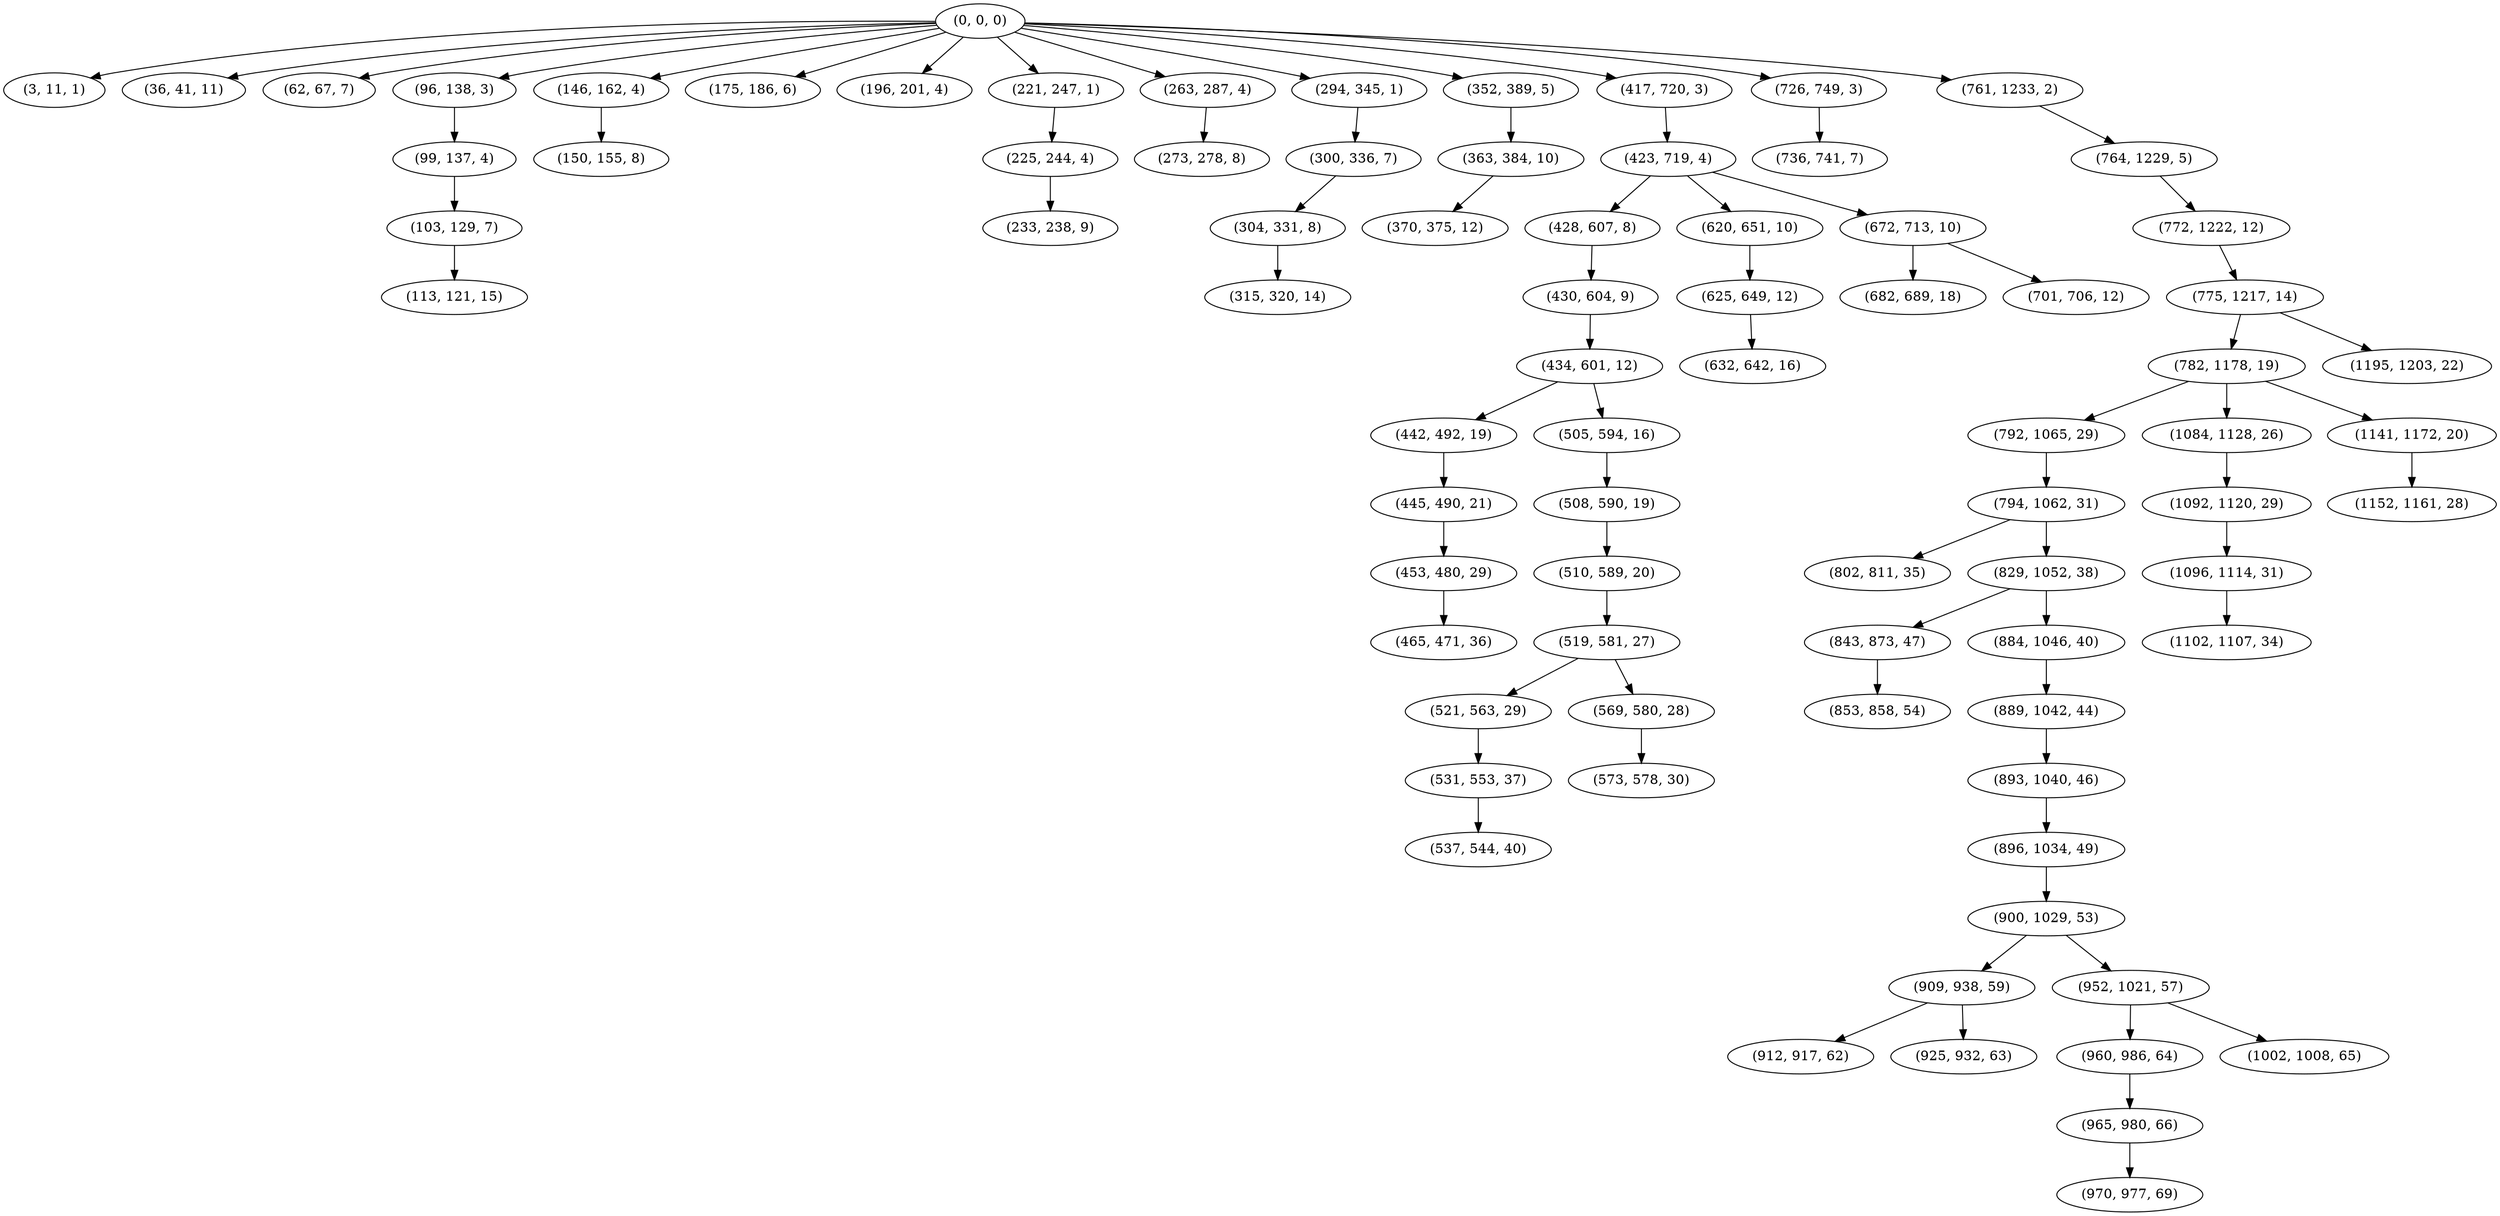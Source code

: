 digraph tree {
    "(0, 0, 0)";
    "(3, 11, 1)";
    "(36, 41, 11)";
    "(62, 67, 7)";
    "(96, 138, 3)";
    "(99, 137, 4)";
    "(103, 129, 7)";
    "(113, 121, 15)";
    "(146, 162, 4)";
    "(150, 155, 8)";
    "(175, 186, 6)";
    "(196, 201, 4)";
    "(221, 247, 1)";
    "(225, 244, 4)";
    "(233, 238, 9)";
    "(263, 287, 4)";
    "(273, 278, 8)";
    "(294, 345, 1)";
    "(300, 336, 7)";
    "(304, 331, 8)";
    "(315, 320, 14)";
    "(352, 389, 5)";
    "(363, 384, 10)";
    "(370, 375, 12)";
    "(417, 720, 3)";
    "(423, 719, 4)";
    "(428, 607, 8)";
    "(430, 604, 9)";
    "(434, 601, 12)";
    "(442, 492, 19)";
    "(445, 490, 21)";
    "(453, 480, 29)";
    "(465, 471, 36)";
    "(505, 594, 16)";
    "(508, 590, 19)";
    "(510, 589, 20)";
    "(519, 581, 27)";
    "(521, 563, 29)";
    "(531, 553, 37)";
    "(537, 544, 40)";
    "(569, 580, 28)";
    "(573, 578, 30)";
    "(620, 651, 10)";
    "(625, 649, 12)";
    "(632, 642, 16)";
    "(672, 713, 10)";
    "(682, 689, 18)";
    "(701, 706, 12)";
    "(726, 749, 3)";
    "(736, 741, 7)";
    "(761, 1233, 2)";
    "(764, 1229, 5)";
    "(772, 1222, 12)";
    "(775, 1217, 14)";
    "(782, 1178, 19)";
    "(792, 1065, 29)";
    "(794, 1062, 31)";
    "(802, 811, 35)";
    "(829, 1052, 38)";
    "(843, 873, 47)";
    "(853, 858, 54)";
    "(884, 1046, 40)";
    "(889, 1042, 44)";
    "(893, 1040, 46)";
    "(896, 1034, 49)";
    "(900, 1029, 53)";
    "(909, 938, 59)";
    "(912, 917, 62)";
    "(925, 932, 63)";
    "(952, 1021, 57)";
    "(960, 986, 64)";
    "(965, 980, 66)";
    "(970, 977, 69)";
    "(1002, 1008, 65)";
    "(1084, 1128, 26)";
    "(1092, 1120, 29)";
    "(1096, 1114, 31)";
    "(1102, 1107, 34)";
    "(1141, 1172, 20)";
    "(1152, 1161, 28)";
    "(1195, 1203, 22)";
    "(0, 0, 0)" -> "(3, 11, 1)";
    "(0, 0, 0)" -> "(36, 41, 11)";
    "(0, 0, 0)" -> "(62, 67, 7)";
    "(0, 0, 0)" -> "(96, 138, 3)";
    "(0, 0, 0)" -> "(146, 162, 4)";
    "(0, 0, 0)" -> "(175, 186, 6)";
    "(0, 0, 0)" -> "(196, 201, 4)";
    "(0, 0, 0)" -> "(221, 247, 1)";
    "(0, 0, 0)" -> "(263, 287, 4)";
    "(0, 0, 0)" -> "(294, 345, 1)";
    "(0, 0, 0)" -> "(352, 389, 5)";
    "(0, 0, 0)" -> "(417, 720, 3)";
    "(0, 0, 0)" -> "(726, 749, 3)";
    "(0, 0, 0)" -> "(761, 1233, 2)";
    "(96, 138, 3)" -> "(99, 137, 4)";
    "(99, 137, 4)" -> "(103, 129, 7)";
    "(103, 129, 7)" -> "(113, 121, 15)";
    "(146, 162, 4)" -> "(150, 155, 8)";
    "(221, 247, 1)" -> "(225, 244, 4)";
    "(225, 244, 4)" -> "(233, 238, 9)";
    "(263, 287, 4)" -> "(273, 278, 8)";
    "(294, 345, 1)" -> "(300, 336, 7)";
    "(300, 336, 7)" -> "(304, 331, 8)";
    "(304, 331, 8)" -> "(315, 320, 14)";
    "(352, 389, 5)" -> "(363, 384, 10)";
    "(363, 384, 10)" -> "(370, 375, 12)";
    "(417, 720, 3)" -> "(423, 719, 4)";
    "(423, 719, 4)" -> "(428, 607, 8)";
    "(423, 719, 4)" -> "(620, 651, 10)";
    "(423, 719, 4)" -> "(672, 713, 10)";
    "(428, 607, 8)" -> "(430, 604, 9)";
    "(430, 604, 9)" -> "(434, 601, 12)";
    "(434, 601, 12)" -> "(442, 492, 19)";
    "(434, 601, 12)" -> "(505, 594, 16)";
    "(442, 492, 19)" -> "(445, 490, 21)";
    "(445, 490, 21)" -> "(453, 480, 29)";
    "(453, 480, 29)" -> "(465, 471, 36)";
    "(505, 594, 16)" -> "(508, 590, 19)";
    "(508, 590, 19)" -> "(510, 589, 20)";
    "(510, 589, 20)" -> "(519, 581, 27)";
    "(519, 581, 27)" -> "(521, 563, 29)";
    "(519, 581, 27)" -> "(569, 580, 28)";
    "(521, 563, 29)" -> "(531, 553, 37)";
    "(531, 553, 37)" -> "(537, 544, 40)";
    "(569, 580, 28)" -> "(573, 578, 30)";
    "(620, 651, 10)" -> "(625, 649, 12)";
    "(625, 649, 12)" -> "(632, 642, 16)";
    "(672, 713, 10)" -> "(682, 689, 18)";
    "(672, 713, 10)" -> "(701, 706, 12)";
    "(726, 749, 3)" -> "(736, 741, 7)";
    "(761, 1233, 2)" -> "(764, 1229, 5)";
    "(764, 1229, 5)" -> "(772, 1222, 12)";
    "(772, 1222, 12)" -> "(775, 1217, 14)";
    "(775, 1217, 14)" -> "(782, 1178, 19)";
    "(775, 1217, 14)" -> "(1195, 1203, 22)";
    "(782, 1178, 19)" -> "(792, 1065, 29)";
    "(782, 1178, 19)" -> "(1084, 1128, 26)";
    "(782, 1178, 19)" -> "(1141, 1172, 20)";
    "(792, 1065, 29)" -> "(794, 1062, 31)";
    "(794, 1062, 31)" -> "(802, 811, 35)";
    "(794, 1062, 31)" -> "(829, 1052, 38)";
    "(829, 1052, 38)" -> "(843, 873, 47)";
    "(829, 1052, 38)" -> "(884, 1046, 40)";
    "(843, 873, 47)" -> "(853, 858, 54)";
    "(884, 1046, 40)" -> "(889, 1042, 44)";
    "(889, 1042, 44)" -> "(893, 1040, 46)";
    "(893, 1040, 46)" -> "(896, 1034, 49)";
    "(896, 1034, 49)" -> "(900, 1029, 53)";
    "(900, 1029, 53)" -> "(909, 938, 59)";
    "(900, 1029, 53)" -> "(952, 1021, 57)";
    "(909, 938, 59)" -> "(912, 917, 62)";
    "(909, 938, 59)" -> "(925, 932, 63)";
    "(952, 1021, 57)" -> "(960, 986, 64)";
    "(952, 1021, 57)" -> "(1002, 1008, 65)";
    "(960, 986, 64)" -> "(965, 980, 66)";
    "(965, 980, 66)" -> "(970, 977, 69)";
    "(1084, 1128, 26)" -> "(1092, 1120, 29)";
    "(1092, 1120, 29)" -> "(1096, 1114, 31)";
    "(1096, 1114, 31)" -> "(1102, 1107, 34)";
    "(1141, 1172, 20)" -> "(1152, 1161, 28)";
}
